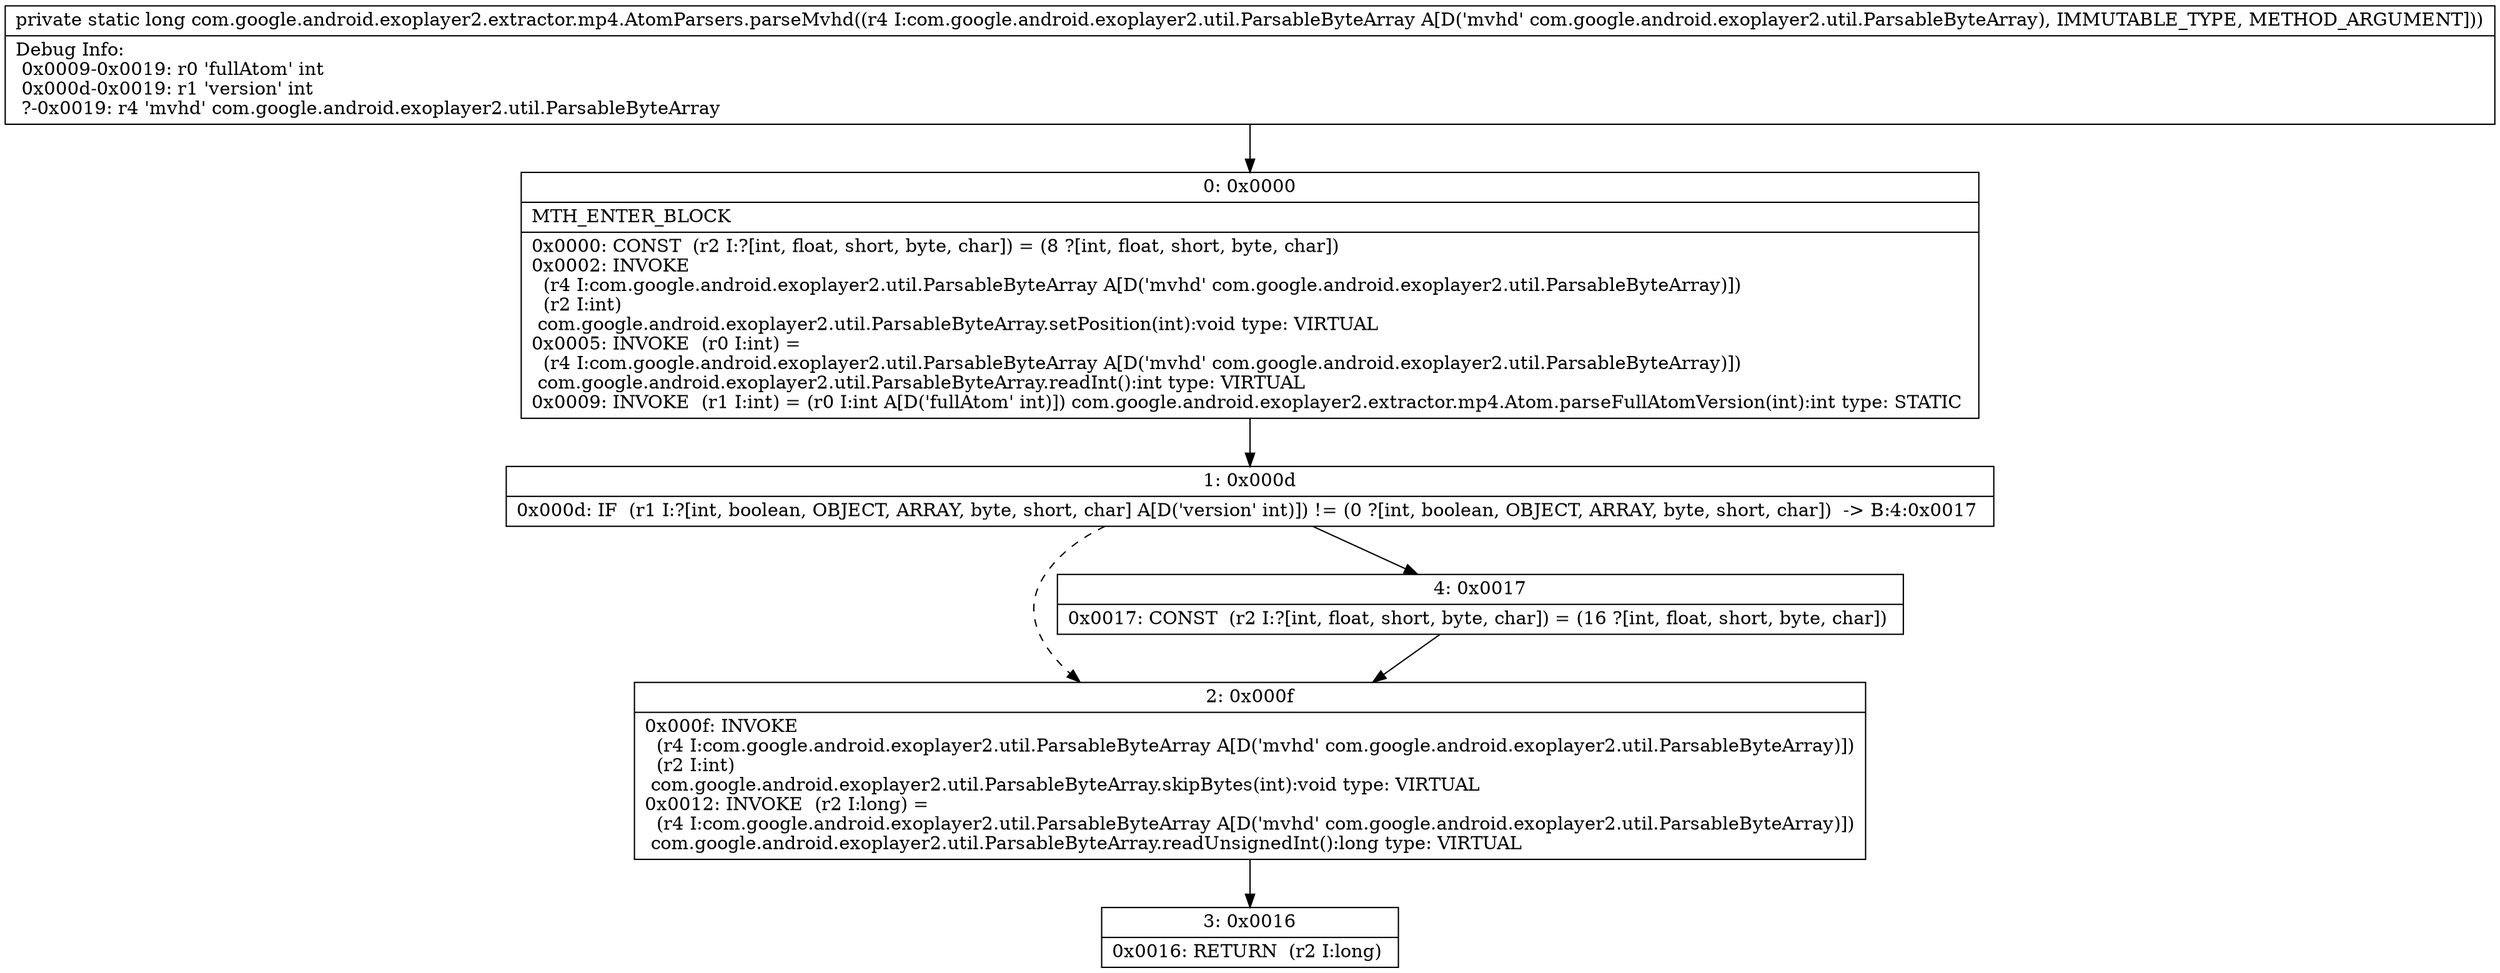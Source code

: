 digraph "CFG forcom.google.android.exoplayer2.extractor.mp4.AtomParsers.parseMvhd(Lcom\/google\/android\/exoplayer2\/util\/ParsableByteArray;)J" {
Node_0 [shape=record,label="{0\:\ 0x0000|MTH_ENTER_BLOCK\l|0x0000: CONST  (r2 I:?[int, float, short, byte, char]) = (8 ?[int, float, short, byte, char]) \l0x0002: INVOKE  \l  (r4 I:com.google.android.exoplayer2.util.ParsableByteArray A[D('mvhd' com.google.android.exoplayer2.util.ParsableByteArray)])\l  (r2 I:int)\l com.google.android.exoplayer2.util.ParsableByteArray.setPosition(int):void type: VIRTUAL \l0x0005: INVOKE  (r0 I:int) = \l  (r4 I:com.google.android.exoplayer2.util.ParsableByteArray A[D('mvhd' com.google.android.exoplayer2.util.ParsableByteArray)])\l com.google.android.exoplayer2.util.ParsableByteArray.readInt():int type: VIRTUAL \l0x0009: INVOKE  (r1 I:int) = (r0 I:int A[D('fullAtom' int)]) com.google.android.exoplayer2.extractor.mp4.Atom.parseFullAtomVersion(int):int type: STATIC \l}"];
Node_1 [shape=record,label="{1\:\ 0x000d|0x000d: IF  (r1 I:?[int, boolean, OBJECT, ARRAY, byte, short, char] A[D('version' int)]) != (0 ?[int, boolean, OBJECT, ARRAY, byte, short, char])  \-\> B:4:0x0017 \l}"];
Node_2 [shape=record,label="{2\:\ 0x000f|0x000f: INVOKE  \l  (r4 I:com.google.android.exoplayer2.util.ParsableByteArray A[D('mvhd' com.google.android.exoplayer2.util.ParsableByteArray)])\l  (r2 I:int)\l com.google.android.exoplayer2.util.ParsableByteArray.skipBytes(int):void type: VIRTUAL \l0x0012: INVOKE  (r2 I:long) = \l  (r4 I:com.google.android.exoplayer2.util.ParsableByteArray A[D('mvhd' com.google.android.exoplayer2.util.ParsableByteArray)])\l com.google.android.exoplayer2.util.ParsableByteArray.readUnsignedInt():long type: VIRTUAL \l}"];
Node_3 [shape=record,label="{3\:\ 0x0016|0x0016: RETURN  (r2 I:long) \l}"];
Node_4 [shape=record,label="{4\:\ 0x0017|0x0017: CONST  (r2 I:?[int, float, short, byte, char]) = (16 ?[int, float, short, byte, char]) \l}"];
MethodNode[shape=record,label="{private static long com.google.android.exoplayer2.extractor.mp4.AtomParsers.parseMvhd((r4 I:com.google.android.exoplayer2.util.ParsableByteArray A[D('mvhd' com.google.android.exoplayer2.util.ParsableByteArray), IMMUTABLE_TYPE, METHOD_ARGUMENT]))  | Debug Info:\l  0x0009\-0x0019: r0 'fullAtom' int\l  0x000d\-0x0019: r1 'version' int\l  ?\-0x0019: r4 'mvhd' com.google.android.exoplayer2.util.ParsableByteArray\l}"];
MethodNode -> Node_0;
Node_0 -> Node_1;
Node_1 -> Node_2[style=dashed];
Node_1 -> Node_4;
Node_2 -> Node_3;
Node_4 -> Node_2;
}


